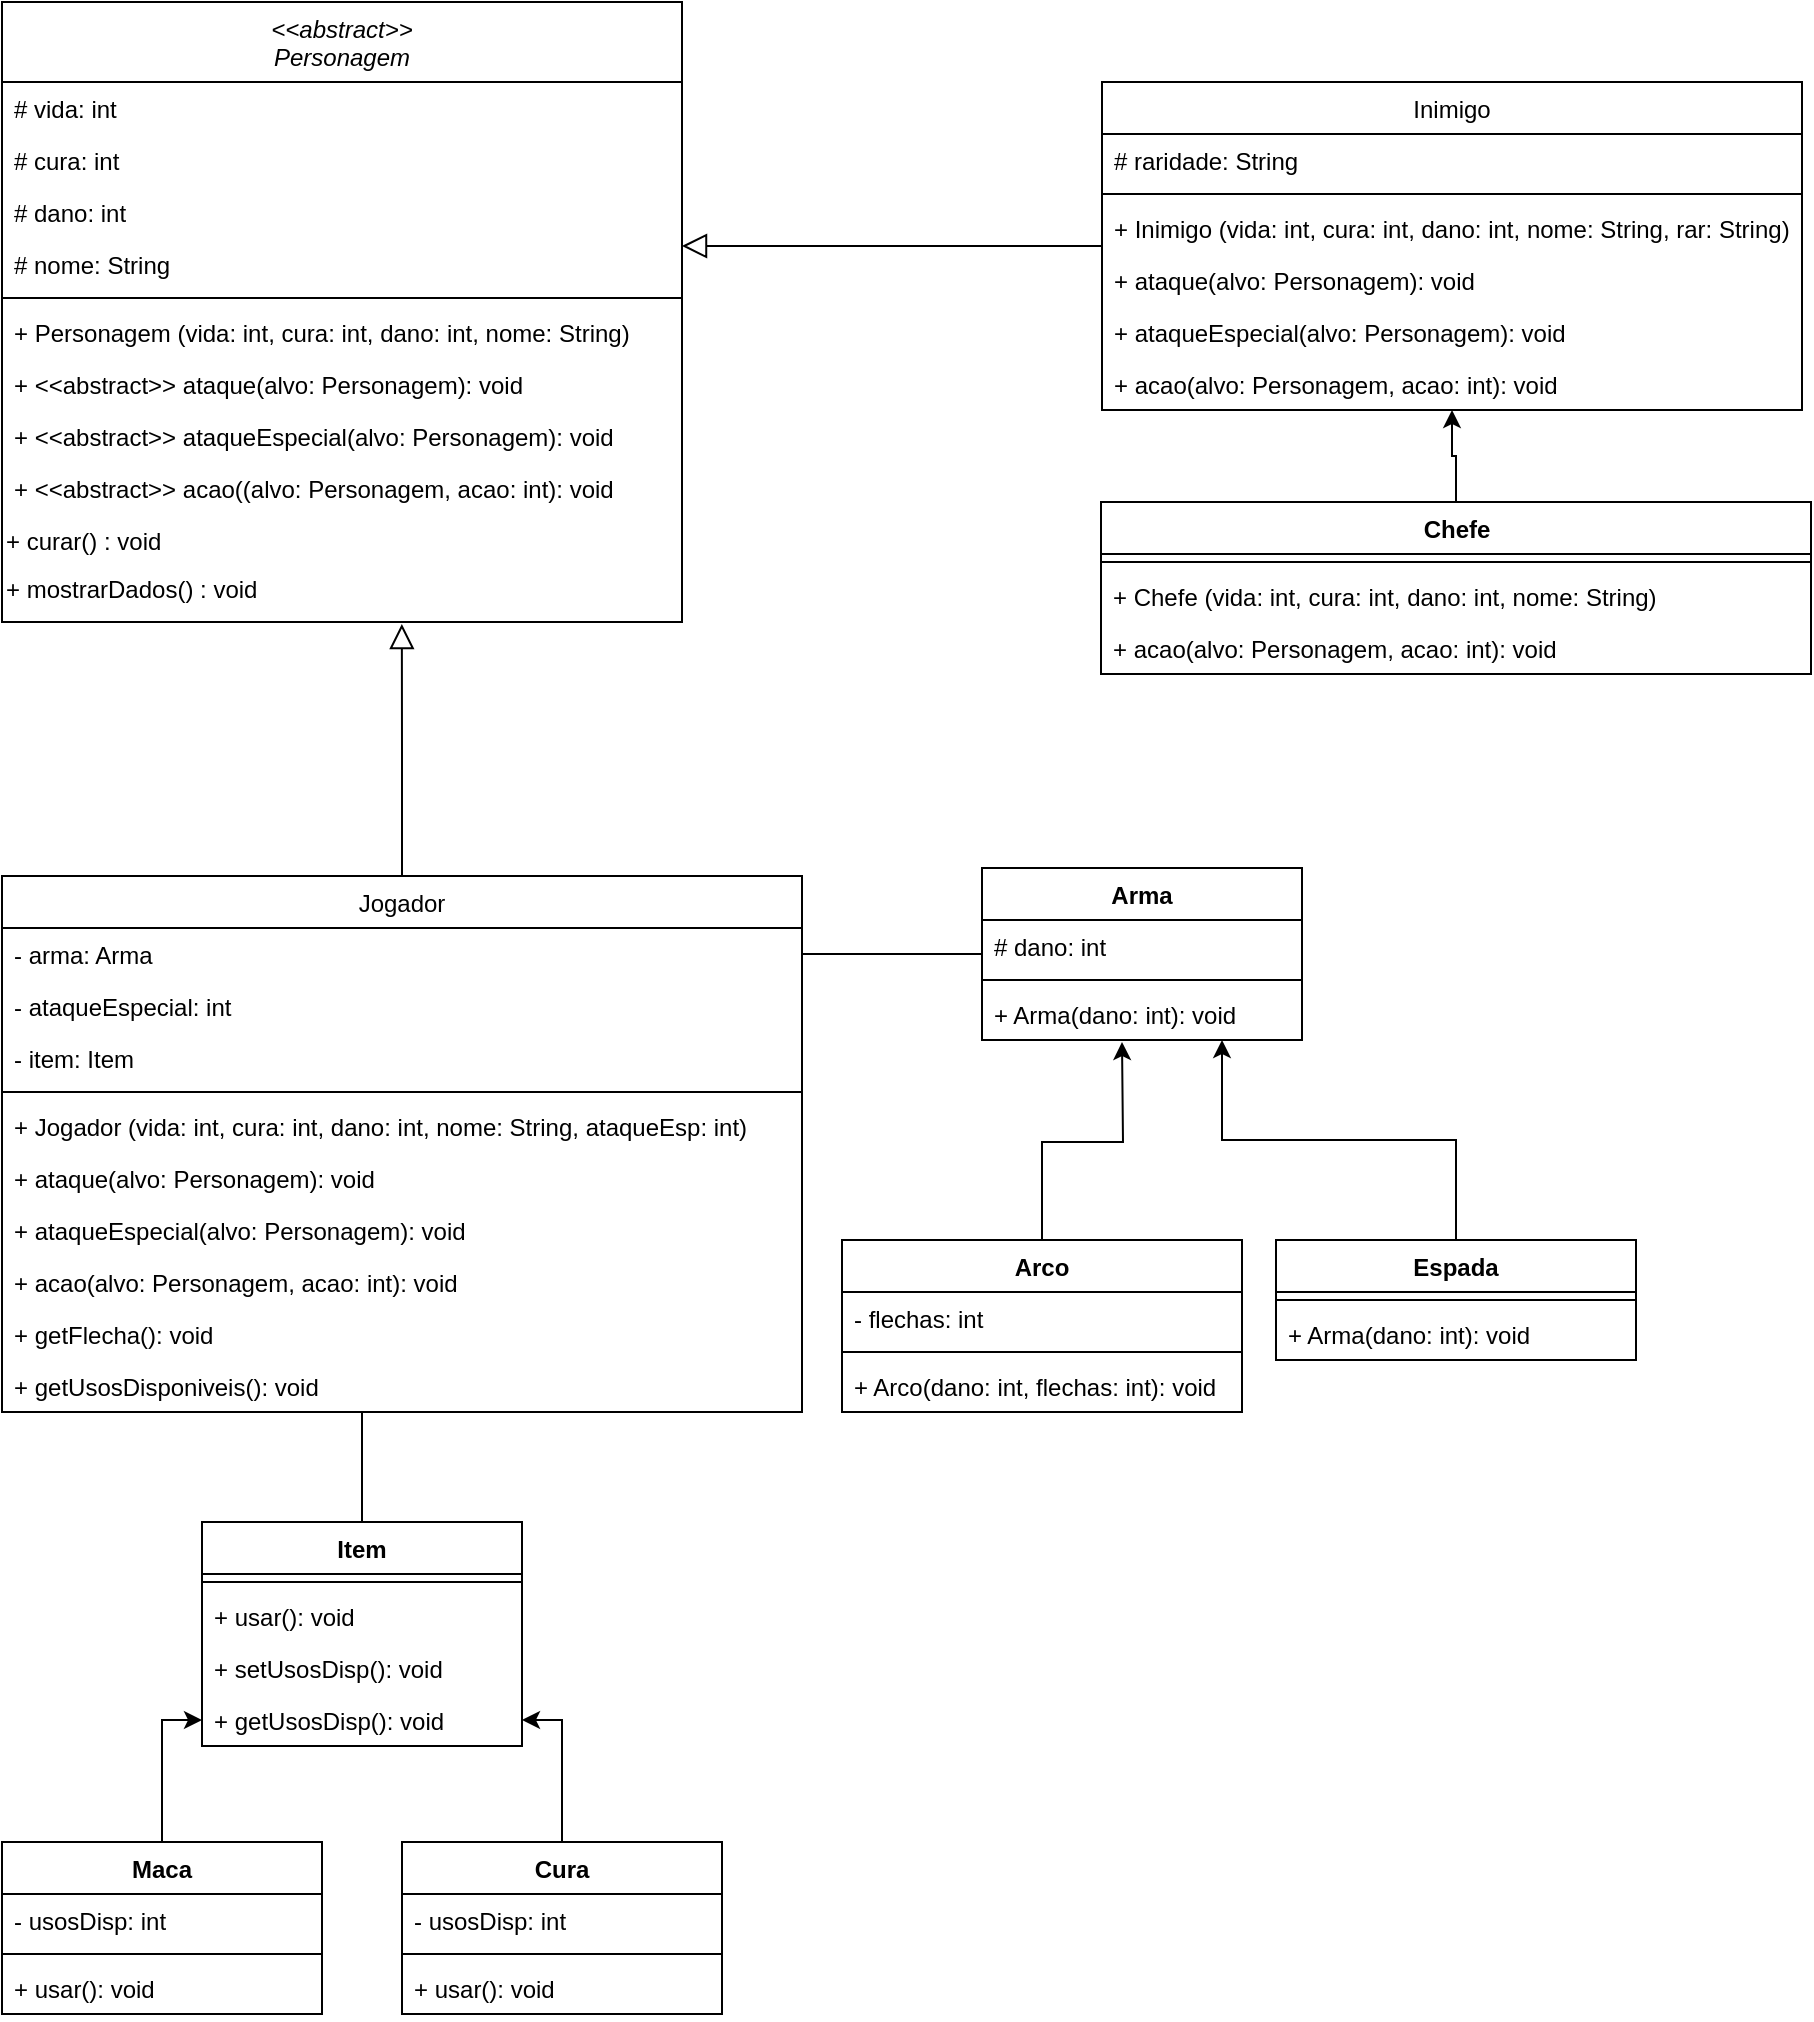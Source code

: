 <mxfile version="24.0.2" type="github">
  <diagram id="C5RBs43oDa-KdzZeNtuy" name="Page-1">
    <mxGraphModel dx="948" dy="558" grid="1" gridSize="10" guides="1" tooltips="1" connect="1" arrows="1" fold="1" page="1" pageScale="1" pageWidth="827" pageHeight="1169" math="0" shadow="0">
      <root>
        <mxCell id="WIyWlLk6GJQsqaUBKTNV-0" />
        <mxCell id="WIyWlLk6GJQsqaUBKTNV-1" parent="WIyWlLk6GJQsqaUBKTNV-0" />
        <mxCell id="zkfFHV4jXpPFQw0GAbJ--0" value="&lt;&lt;abstract&gt;&gt;&#xa;Personagem&#xa;&#xa;" style="swimlane;fontStyle=2;align=center;verticalAlign=top;childLayout=stackLayout;horizontal=1;startSize=40;horizontalStack=0;resizeParent=1;resizeLast=0;collapsible=1;marginBottom=0;rounded=0;shadow=0;strokeWidth=1;" parent="WIyWlLk6GJQsqaUBKTNV-1" vertex="1">
          <mxGeometry x="10" y="10" width="340" height="310" as="geometry">
            <mxRectangle x="230" y="140" width="160" height="26" as="alternateBounds" />
          </mxGeometry>
        </mxCell>
        <mxCell id="zkfFHV4jXpPFQw0GAbJ--2" value="# vida: int" style="text;align=left;verticalAlign=top;spacingLeft=4;spacingRight=4;overflow=hidden;rotatable=0;points=[[0,0.5],[1,0.5]];portConstraint=eastwest;rounded=0;shadow=0;html=0;" parent="zkfFHV4jXpPFQw0GAbJ--0" vertex="1">
          <mxGeometry y="40" width="340" height="26" as="geometry" />
        </mxCell>
        <mxCell id="zkfFHV4jXpPFQw0GAbJ--3" value="# cura: int" style="text;align=left;verticalAlign=top;spacingLeft=4;spacingRight=4;overflow=hidden;rotatable=0;points=[[0,0.5],[1,0.5]];portConstraint=eastwest;rounded=0;shadow=0;html=0;" parent="zkfFHV4jXpPFQw0GAbJ--0" vertex="1">
          <mxGeometry y="66" width="340" height="26" as="geometry" />
        </mxCell>
        <mxCell id="zkfFHV4jXpPFQw0GAbJ--1" value="# dano: int" style="text;align=left;verticalAlign=top;spacingLeft=4;spacingRight=4;overflow=hidden;rotatable=0;points=[[0,0.5],[1,0.5]];portConstraint=eastwest;" parent="zkfFHV4jXpPFQw0GAbJ--0" vertex="1">
          <mxGeometry y="92" width="340" height="26" as="geometry" />
        </mxCell>
        <mxCell id="MPYoZgw_kDqK8S3saHqA-0" value="# nome: String" style="text;align=left;verticalAlign=top;spacingLeft=4;spacingRight=4;overflow=hidden;rotatable=0;points=[[0,0.5],[1,0.5]];portConstraint=eastwest;" parent="zkfFHV4jXpPFQw0GAbJ--0" vertex="1">
          <mxGeometry y="118" width="340" height="26" as="geometry" />
        </mxCell>
        <mxCell id="zkfFHV4jXpPFQw0GAbJ--4" value="" style="line;html=1;strokeWidth=1;align=left;verticalAlign=middle;spacingTop=-1;spacingLeft=3;spacingRight=3;rotatable=0;labelPosition=right;points=[];portConstraint=eastwest;" parent="zkfFHV4jXpPFQw0GAbJ--0" vertex="1">
          <mxGeometry y="144" width="340" height="8" as="geometry" />
        </mxCell>
        <mxCell id="MPYoZgw_kDqK8S3saHqA-1" value="+ Personagem (vida: int, cura: int, dano: int, nome: String)" style="text;align=left;verticalAlign=top;spacingLeft=4;spacingRight=4;overflow=hidden;rotatable=0;points=[[0,0.5],[1,0.5]];portConstraint=eastwest;" parent="zkfFHV4jXpPFQw0GAbJ--0" vertex="1">
          <mxGeometry y="152" width="340" height="26" as="geometry" />
        </mxCell>
        <mxCell id="zkfFHV4jXpPFQw0GAbJ--5" value="+ &lt;&lt;abstract&gt;&gt; ataque(alvo: Personagem): void" style="text;align=left;verticalAlign=top;spacingLeft=4;spacingRight=4;overflow=hidden;rotatable=0;points=[[0,0.5],[1,0.5]];portConstraint=eastwest;" parent="zkfFHV4jXpPFQw0GAbJ--0" vertex="1">
          <mxGeometry y="178" width="340" height="26" as="geometry" />
        </mxCell>
        <mxCell id="MPYoZgw_kDqK8S3saHqA-5" value="+ &lt;&lt;abstract&gt;&gt; ataqueEspecial(alvo: Personagem): void" style="text;align=left;verticalAlign=top;spacingLeft=4;spacingRight=4;overflow=hidden;rotatable=0;points=[[0,0.5],[1,0.5]];portConstraint=eastwest;" parent="zkfFHV4jXpPFQw0GAbJ--0" vertex="1">
          <mxGeometry y="204" width="340" height="26" as="geometry" />
        </mxCell>
        <mxCell id="MPYoZgw_kDqK8S3saHqA-6" value="+ &lt;&lt;abstract&gt;&gt; acao((alvo: Personagem, acao: int): void" style="text;align=left;verticalAlign=top;spacingLeft=4;spacingRight=4;overflow=hidden;rotatable=0;points=[[0,0.5],[1,0.5]];portConstraint=eastwest;" parent="zkfFHV4jXpPFQw0GAbJ--0" vertex="1">
          <mxGeometry y="230" width="340" height="26" as="geometry" />
        </mxCell>
        <mxCell id="MPYoZgw_kDqK8S3saHqA-7" value="+ curar() : void" style="text;whiteSpace=wrap;html=1;" parent="zkfFHV4jXpPFQw0GAbJ--0" vertex="1">
          <mxGeometry y="256" width="340" height="24" as="geometry" />
        </mxCell>
        <mxCell id="MPYoZgw_kDqK8S3saHqA-8" value="+ mostrarDados() : void" style="text;whiteSpace=wrap;html=1;" parent="zkfFHV4jXpPFQw0GAbJ--0" vertex="1">
          <mxGeometry y="280" width="340" height="30" as="geometry" />
        </mxCell>
        <mxCell id="zkfFHV4jXpPFQw0GAbJ--6" value="Jogador" style="swimlane;fontStyle=0;align=center;verticalAlign=top;childLayout=stackLayout;horizontal=1;startSize=26;horizontalStack=0;resizeParent=1;resizeLast=0;collapsible=1;marginBottom=0;rounded=0;shadow=0;strokeWidth=1;" parent="WIyWlLk6GJQsqaUBKTNV-1" vertex="1">
          <mxGeometry x="10" y="447" width="400" height="268" as="geometry">
            <mxRectangle x="130" y="380" width="160" height="26" as="alternateBounds" />
          </mxGeometry>
        </mxCell>
        <mxCell id="zkfFHV4jXpPFQw0GAbJ--8" value="- arma: Arma" style="text;align=left;verticalAlign=top;spacingLeft=4;spacingRight=4;overflow=hidden;rotatable=0;points=[[0,0.5],[1,0.5]];portConstraint=eastwest;rounded=0;shadow=0;html=0;" parent="zkfFHV4jXpPFQw0GAbJ--6" vertex="1">
          <mxGeometry y="26" width="400" height="26" as="geometry" />
        </mxCell>
        <mxCell id="zkfFHV4jXpPFQw0GAbJ--7" value="- ataqueEspecial: int&#xa;" style="text;align=left;verticalAlign=top;spacingLeft=4;spacingRight=4;overflow=hidden;rotatable=0;points=[[0,0.5],[1,0.5]];portConstraint=eastwest;" parent="zkfFHV4jXpPFQw0GAbJ--6" vertex="1">
          <mxGeometry y="52" width="400" height="26" as="geometry" />
        </mxCell>
        <mxCell id="MPYoZgw_kDqK8S3saHqA-9" value="- item: Item&#xa;" style="text;align=left;verticalAlign=top;spacingLeft=4;spacingRight=4;overflow=hidden;rotatable=0;points=[[0,0.5],[1,0.5]];portConstraint=eastwest;" parent="zkfFHV4jXpPFQw0GAbJ--6" vertex="1">
          <mxGeometry y="78" width="400" height="26" as="geometry" />
        </mxCell>
        <mxCell id="zkfFHV4jXpPFQw0GAbJ--9" value="" style="line;html=1;strokeWidth=1;align=left;verticalAlign=middle;spacingTop=-1;spacingLeft=3;spacingRight=3;rotatable=0;labelPosition=right;points=[];portConstraint=eastwest;" parent="zkfFHV4jXpPFQw0GAbJ--6" vertex="1">
          <mxGeometry y="104" width="400" height="8" as="geometry" />
        </mxCell>
        <mxCell id="MPYoZgw_kDqK8S3saHqA-10" value="+ Jogador (vida: int, cura: int, dano: int, nome: String, ataqueEsp: int)" style="text;align=left;verticalAlign=top;spacingLeft=4;spacingRight=4;overflow=hidden;rotatable=0;points=[[0,0.5],[1,0.5]];portConstraint=eastwest;" parent="zkfFHV4jXpPFQw0GAbJ--6" vertex="1">
          <mxGeometry y="112" width="400" height="26" as="geometry" />
        </mxCell>
        <mxCell id="MPYoZgw_kDqK8S3saHqA-13" value="+ ataque(alvo: Personagem): void" style="text;align=left;verticalAlign=top;spacingLeft=4;spacingRight=4;overflow=hidden;rotatable=0;points=[[0,0.5],[1,0.5]];portConstraint=eastwest;" parent="zkfFHV4jXpPFQw0GAbJ--6" vertex="1">
          <mxGeometry y="138" width="400" height="26" as="geometry" />
        </mxCell>
        <mxCell id="MPYoZgw_kDqK8S3saHqA-11" value="+ ataqueEspecial(alvo: Personagem): void" style="text;align=left;verticalAlign=top;spacingLeft=4;spacingRight=4;overflow=hidden;rotatable=0;points=[[0,0.5],[1,0.5]];portConstraint=eastwest;" parent="zkfFHV4jXpPFQw0GAbJ--6" vertex="1">
          <mxGeometry y="164" width="400" height="26" as="geometry" />
        </mxCell>
        <mxCell id="MPYoZgw_kDqK8S3saHqA-12" value="+ acao(alvo: Personagem, acao: int): void" style="text;align=left;verticalAlign=top;spacingLeft=4;spacingRight=4;overflow=hidden;rotatable=0;points=[[0,0.5],[1,0.5]];portConstraint=eastwest;" parent="zkfFHV4jXpPFQw0GAbJ--6" vertex="1">
          <mxGeometry y="190" width="400" height="26" as="geometry" />
        </mxCell>
        <mxCell id="MPYoZgw_kDqK8S3saHqA-14" value="+ getFlecha(): void" style="text;align=left;verticalAlign=top;spacingLeft=4;spacingRight=4;overflow=hidden;rotatable=0;points=[[0,0.5],[1,0.5]];portConstraint=eastwest;" parent="zkfFHV4jXpPFQw0GAbJ--6" vertex="1">
          <mxGeometry y="216" width="400" height="26" as="geometry" />
        </mxCell>
        <mxCell id="MPYoZgw_kDqK8S3saHqA-16" value="+ getUsosDisponiveis(): void" style="text;align=left;verticalAlign=top;spacingLeft=4;spacingRight=4;overflow=hidden;rotatable=0;points=[[0,0.5],[1,0.5]];portConstraint=eastwest;" parent="zkfFHV4jXpPFQw0GAbJ--6" vertex="1">
          <mxGeometry y="242" width="400" height="26" as="geometry" />
        </mxCell>
        <mxCell id="zkfFHV4jXpPFQw0GAbJ--12" value="" style="endArrow=block;endSize=10;endFill=0;shadow=0;strokeWidth=1;rounded=0;edgeStyle=elbowEdgeStyle;elbow=vertical;entryX=0.588;entryY=1.033;entryDx=0;entryDy=0;entryPerimeter=0;" parent="WIyWlLk6GJQsqaUBKTNV-1" source="zkfFHV4jXpPFQw0GAbJ--6" target="MPYoZgw_kDqK8S3saHqA-8" edge="1">
          <mxGeometry width="160" relative="1" as="geometry">
            <mxPoint x="200" y="203" as="sourcePoint" />
            <mxPoint x="200" y="203" as="targetPoint" />
          </mxGeometry>
        </mxCell>
        <mxCell id="zkfFHV4jXpPFQw0GAbJ--13" value="Inimigo" style="swimlane;fontStyle=0;align=center;verticalAlign=top;childLayout=stackLayout;horizontal=1;startSize=26;horizontalStack=0;resizeParent=1;resizeLast=0;collapsible=1;marginBottom=0;rounded=0;shadow=0;strokeWidth=1;" parent="WIyWlLk6GJQsqaUBKTNV-1" vertex="1">
          <mxGeometry x="560" y="50" width="350" height="164" as="geometry">
            <mxRectangle x="340" y="380" width="170" height="26" as="alternateBounds" />
          </mxGeometry>
        </mxCell>
        <mxCell id="ohsEawrJHKI0qfwyRwwG-1" value="# raridade: String" style="text;align=left;verticalAlign=top;spacingLeft=4;spacingRight=4;overflow=hidden;rotatable=0;points=[[0,0.5],[1,0.5]];portConstraint=eastwest;" vertex="1" parent="zkfFHV4jXpPFQw0GAbJ--13">
          <mxGeometry y="26" width="350" height="26" as="geometry" />
        </mxCell>
        <mxCell id="zkfFHV4jXpPFQw0GAbJ--15" value="" style="line;html=1;strokeWidth=1;align=left;verticalAlign=middle;spacingTop=-1;spacingLeft=3;spacingRight=3;rotatable=0;labelPosition=right;points=[];portConstraint=eastwest;" parent="zkfFHV4jXpPFQw0GAbJ--13" vertex="1">
          <mxGeometry y="52" width="350" height="8" as="geometry" />
        </mxCell>
        <mxCell id="MPYoZgw_kDqK8S3saHqA-39" value="+ Inimigo (vida: int, cura: int, dano: int, nome: String, rar: String)" style="text;align=left;verticalAlign=top;spacingLeft=4;spacingRight=4;overflow=hidden;rotatable=0;points=[[0,0.5],[1,0.5]];portConstraint=eastwest;" parent="zkfFHV4jXpPFQw0GAbJ--13" vertex="1">
          <mxGeometry y="60" width="350" height="26" as="geometry" />
        </mxCell>
        <mxCell id="MPYoZgw_kDqK8S3saHqA-36" value="+ ataque(alvo: Personagem): void" style="text;align=left;verticalAlign=top;spacingLeft=4;spacingRight=4;overflow=hidden;rotatable=0;points=[[0,0.5],[1,0.5]];portConstraint=eastwest;" parent="zkfFHV4jXpPFQw0GAbJ--13" vertex="1">
          <mxGeometry y="86" width="350" height="26" as="geometry" />
        </mxCell>
        <mxCell id="MPYoZgw_kDqK8S3saHqA-37" value="+ ataqueEspecial(alvo: Personagem): void" style="text;align=left;verticalAlign=top;spacingLeft=4;spacingRight=4;overflow=hidden;rotatable=0;points=[[0,0.5],[1,0.5]];portConstraint=eastwest;" parent="zkfFHV4jXpPFQw0GAbJ--13" vertex="1">
          <mxGeometry y="112" width="350" height="26" as="geometry" />
        </mxCell>
        <mxCell id="MPYoZgw_kDqK8S3saHqA-38" value="+ acao(alvo: Personagem, acao: int): void" style="text;align=left;verticalAlign=top;spacingLeft=4;spacingRight=4;overflow=hidden;rotatable=0;points=[[0,0.5],[1,0.5]];portConstraint=eastwest;" parent="zkfFHV4jXpPFQw0GAbJ--13" vertex="1">
          <mxGeometry y="138" width="350" height="26" as="geometry" />
        </mxCell>
        <mxCell id="zkfFHV4jXpPFQw0GAbJ--16" value="" style="endArrow=block;endSize=10;endFill=0;shadow=0;strokeWidth=1;rounded=0;edgeStyle=elbowEdgeStyle;elbow=vertical;" parent="WIyWlLk6GJQsqaUBKTNV-1" source="zkfFHV4jXpPFQw0GAbJ--13" target="zkfFHV4jXpPFQw0GAbJ--0" edge="1">
          <mxGeometry width="160" relative="1" as="geometry">
            <mxPoint x="210" y="373" as="sourcePoint" />
            <mxPoint x="310" y="271" as="targetPoint" />
          </mxGeometry>
        </mxCell>
        <mxCell id="MPYoZgw_kDqK8S3saHqA-21" style="rounded=0;orthogonalLoop=1;jettySize=auto;html=1;entryX=1;entryY=0.5;entryDx=0;entryDy=0;strokeColor=default;curved=0;shape=link;width=0;" parent="WIyWlLk6GJQsqaUBKTNV-1" source="MPYoZgw_kDqK8S3saHqA-17" target="zkfFHV4jXpPFQw0GAbJ--8" edge="1">
          <mxGeometry relative="1" as="geometry" />
        </mxCell>
        <mxCell id="MPYoZgw_kDqK8S3saHqA-17" value="Arma" style="swimlane;fontStyle=1;align=center;verticalAlign=top;childLayout=stackLayout;horizontal=1;startSize=26;horizontalStack=0;resizeParent=1;resizeParentMax=0;resizeLast=0;collapsible=1;marginBottom=0;whiteSpace=wrap;html=1;" parent="WIyWlLk6GJQsqaUBKTNV-1" vertex="1">
          <mxGeometry x="500" y="443" width="160" height="86" as="geometry" />
        </mxCell>
        <mxCell id="MPYoZgw_kDqK8S3saHqA-18" value="# dano: int" style="text;strokeColor=none;fillColor=none;align=left;verticalAlign=top;spacingLeft=4;spacingRight=4;overflow=hidden;rotatable=0;points=[[0,0.5],[1,0.5]];portConstraint=eastwest;whiteSpace=wrap;html=1;" parent="MPYoZgw_kDqK8S3saHqA-17" vertex="1">
          <mxGeometry y="26" width="160" height="26" as="geometry" />
        </mxCell>
        <mxCell id="MPYoZgw_kDqK8S3saHqA-19" value="" style="line;strokeWidth=1;fillColor=none;align=left;verticalAlign=middle;spacingTop=-1;spacingLeft=3;spacingRight=3;rotatable=0;labelPosition=right;points=[];portConstraint=eastwest;strokeColor=inherit;" parent="MPYoZgw_kDqK8S3saHqA-17" vertex="1">
          <mxGeometry y="52" width="160" height="8" as="geometry" />
        </mxCell>
        <mxCell id="MPYoZgw_kDqK8S3saHqA-20" value="+ Arma(dano: int): void" style="text;strokeColor=none;fillColor=none;align=left;verticalAlign=top;spacingLeft=4;spacingRight=4;overflow=hidden;rotatable=0;points=[[0,0.5],[1,0.5]];portConstraint=eastwest;whiteSpace=wrap;html=1;" parent="MPYoZgw_kDqK8S3saHqA-17" vertex="1">
          <mxGeometry y="60" width="160" height="26" as="geometry" />
        </mxCell>
        <mxCell id="MPYoZgw_kDqK8S3saHqA-29" style="edgeStyle=orthogonalEdgeStyle;rounded=0;orthogonalLoop=1;jettySize=auto;html=1;exitX=0.5;exitY=0;exitDx=0;exitDy=0;" parent="WIyWlLk6GJQsqaUBKTNV-1" source="MPYoZgw_kDqK8S3saHqA-23" edge="1">
          <mxGeometry relative="1" as="geometry">
            <mxPoint x="570" y="530" as="targetPoint" />
          </mxGeometry>
        </mxCell>
        <mxCell id="MPYoZgw_kDqK8S3saHqA-23" value="Arco" style="swimlane;fontStyle=1;align=center;verticalAlign=top;childLayout=stackLayout;horizontal=1;startSize=26;horizontalStack=0;resizeParent=1;resizeParentMax=0;resizeLast=0;collapsible=1;marginBottom=0;whiteSpace=wrap;html=1;" parent="WIyWlLk6GJQsqaUBKTNV-1" vertex="1">
          <mxGeometry x="430" y="629" width="200" height="86" as="geometry" />
        </mxCell>
        <mxCell id="MPYoZgw_kDqK8S3saHqA-24" value="- flechas: int" style="text;strokeColor=none;fillColor=none;align=left;verticalAlign=top;spacingLeft=4;spacingRight=4;overflow=hidden;rotatable=0;points=[[0,0.5],[1,0.5]];portConstraint=eastwest;whiteSpace=wrap;html=1;" parent="MPYoZgw_kDqK8S3saHqA-23" vertex="1">
          <mxGeometry y="26" width="200" height="26" as="geometry" />
        </mxCell>
        <mxCell id="MPYoZgw_kDqK8S3saHqA-25" value="" style="line;strokeWidth=1;fillColor=none;align=left;verticalAlign=middle;spacingTop=-1;spacingLeft=3;spacingRight=3;rotatable=0;labelPosition=right;points=[];portConstraint=eastwest;strokeColor=inherit;" parent="MPYoZgw_kDqK8S3saHqA-23" vertex="1">
          <mxGeometry y="52" width="200" height="8" as="geometry" />
        </mxCell>
        <mxCell id="MPYoZgw_kDqK8S3saHqA-27" value="+ Arco(dano: int, flechas: int): void" style="text;strokeColor=none;fillColor=none;align=left;verticalAlign=top;spacingLeft=4;spacingRight=4;overflow=hidden;rotatable=0;points=[[0,0.5],[1,0.5]];portConstraint=eastwest;whiteSpace=wrap;html=1;" parent="MPYoZgw_kDqK8S3saHqA-23" vertex="1">
          <mxGeometry y="60" width="200" height="26" as="geometry" />
        </mxCell>
        <mxCell id="MPYoZgw_kDqK8S3saHqA-34" style="edgeStyle=orthogonalEdgeStyle;rounded=0;orthogonalLoop=1;jettySize=auto;html=1;entryX=0.75;entryY=1;entryDx=0;entryDy=0;" parent="WIyWlLk6GJQsqaUBKTNV-1" source="MPYoZgw_kDqK8S3saHqA-30" target="MPYoZgw_kDqK8S3saHqA-17" edge="1">
          <mxGeometry relative="1" as="geometry" />
        </mxCell>
        <mxCell id="MPYoZgw_kDqK8S3saHqA-30" value="Espada" style="swimlane;fontStyle=1;align=center;verticalAlign=top;childLayout=stackLayout;horizontal=1;startSize=26;horizontalStack=0;resizeParent=1;resizeParentMax=0;resizeLast=0;collapsible=1;marginBottom=0;whiteSpace=wrap;html=1;" parent="WIyWlLk6GJQsqaUBKTNV-1" vertex="1">
          <mxGeometry x="647" y="629" width="180" height="60" as="geometry" />
        </mxCell>
        <mxCell id="MPYoZgw_kDqK8S3saHqA-32" value="" style="line;strokeWidth=1;fillColor=none;align=left;verticalAlign=middle;spacingTop=-1;spacingLeft=3;spacingRight=3;rotatable=0;labelPosition=right;points=[];portConstraint=eastwest;strokeColor=inherit;" parent="MPYoZgw_kDqK8S3saHqA-30" vertex="1">
          <mxGeometry y="26" width="180" height="8" as="geometry" />
        </mxCell>
        <mxCell id="MPYoZgw_kDqK8S3saHqA-33" value="+ Arma(dano: int): void" style="text;strokeColor=none;fillColor=none;align=left;verticalAlign=top;spacingLeft=4;spacingRight=4;overflow=hidden;rotatable=0;points=[[0,0.5],[1,0.5]];portConstraint=eastwest;whiteSpace=wrap;html=1;" parent="MPYoZgw_kDqK8S3saHqA-30" vertex="1">
          <mxGeometry y="34" width="180" height="26" as="geometry" />
        </mxCell>
        <mxCell id="MPYoZgw_kDqK8S3saHqA-45" style="edgeStyle=orthogonalEdgeStyle;rounded=0;orthogonalLoop=1;jettySize=auto;html=1;entryX=0.5;entryY=1;entryDx=0;entryDy=0;" parent="WIyWlLk6GJQsqaUBKTNV-1" source="MPYoZgw_kDqK8S3saHqA-40" target="zkfFHV4jXpPFQw0GAbJ--13" edge="1">
          <mxGeometry relative="1" as="geometry" />
        </mxCell>
        <mxCell id="MPYoZgw_kDqK8S3saHqA-40" value="Chefe" style="swimlane;fontStyle=1;align=center;verticalAlign=top;childLayout=stackLayout;horizontal=1;startSize=26;horizontalStack=0;resizeParent=1;resizeParentMax=0;resizeLast=0;collapsible=1;marginBottom=0;whiteSpace=wrap;html=1;" parent="WIyWlLk6GJQsqaUBKTNV-1" vertex="1">
          <mxGeometry x="559.5" y="260" width="355" height="86" as="geometry" />
        </mxCell>
        <mxCell id="MPYoZgw_kDqK8S3saHqA-42" value="" style="line;strokeWidth=1;fillColor=none;align=left;verticalAlign=middle;spacingTop=-1;spacingLeft=3;spacingRight=3;rotatable=0;labelPosition=right;points=[];portConstraint=eastwest;strokeColor=inherit;" parent="MPYoZgw_kDqK8S3saHqA-40" vertex="1">
          <mxGeometry y="26" width="355" height="8" as="geometry" />
        </mxCell>
        <mxCell id="ohsEawrJHKI0qfwyRwwG-2" value="+ Chefe (vida: int, cura: int, dano: int, nome: String)" style="text;align=left;verticalAlign=top;spacingLeft=4;spacingRight=4;overflow=hidden;rotatable=0;points=[[0,0.5],[1,0.5]];portConstraint=eastwest;" vertex="1" parent="MPYoZgw_kDqK8S3saHqA-40">
          <mxGeometry y="34" width="355" height="26" as="geometry" />
        </mxCell>
        <mxCell id="MPYoZgw_kDqK8S3saHqA-44" value="+ acao(alvo: Personagem, acao: int): void" style="text;align=left;verticalAlign=top;spacingLeft=4;spacingRight=4;overflow=hidden;rotatable=0;points=[[0,0.5],[1,0.5]];portConstraint=eastwest;" parent="MPYoZgw_kDqK8S3saHqA-40" vertex="1">
          <mxGeometry y="60" width="355" height="26" as="geometry" />
        </mxCell>
        <mxCell id="MPYoZgw_kDqK8S3saHqA-46" value="Item" style="swimlane;fontStyle=1;align=center;verticalAlign=top;childLayout=stackLayout;horizontal=1;startSize=26;horizontalStack=0;resizeParent=1;resizeParentMax=0;resizeLast=0;collapsible=1;marginBottom=0;whiteSpace=wrap;html=1;" parent="WIyWlLk6GJQsqaUBKTNV-1" vertex="1">
          <mxGeometry x="110" y="770" width="160" height="112" as="geometry" />
        </mxCell>
        <mxCell id="MPYoZgw_kDqK8S3saHqA-48" value="" style="line;strokeWidth=1;fillColor=none;align=left;verticalAlign=middle;spacingTop=-1;spacingLeft=3;spacingRight=3;rotatable=0;labelPosition=right;points=[];portConstraint=eastwest;strokeColor=inherit;" parent="MPYoZgw_kDqK8S3saHqA-46" vertex="1">
          <mxGeometry y="26" width="160" height="8" as="geometry" />
        </mxCell>
        <mxCell id="MPYoZgw_kDqK8S3saHqA-59" value="+ usar(): void" style="text;strokeColor=none;fillColor=none;align=left;verticalAlign=top;spacingLeft=4;spacingRight=4;overflow=hidden;rotatable=0;points=[[0,0.5],[1,0.5]];portConstraint=eastwest;whiteSpace=wrap;html=1;" parent="MPYoZgw_kDqK8S3saHqA-46" vertex="1">
          <mxGeometry y="34" width="160" height="26" as="geometry" />
        </mxCell>
        <mxCell id="MPYoZgw_kDqK8S3saHqA-60" value="+ setUsosDisp(): void" style="text;strokeColor=none;fillColor=none;align=left;verticalAlign=top;spacingLeft=4;spacingRight=4;overflow=hidden;rotatable=0;points=[[0,0.5],[1,0.5]];portConstraint=eastwest;whiteSpace=wrap;html=1;" parent="MPYoZgw_kDqK8S3saHqA-46" vertex="1">
          <mxGeometry y="60" width="160" height="26" as="geometry" />
        </mxCell>
        <mxCell id="MPYoZgw_kDqK8S3saHqA-49" value="+ getUsosDisp(): void" style="text;strokeColor=none;fillColor=none;align=left;verticalAlign=top;spacingLeft=4;spacingRight=4;overflow=hidden;rotatable=0;points=[[0,0.5],[1,0.5]];portConstraint=eastwest;whiteSpace=wrap;html=1;" parent="MPYoZgw_kDqK8S3saHqA-46" vertex="1">
          <mxGeometry y="86" width="160" height="26" as="geometry" />
        </mxCell>
        <mxCell id="MPYoZgw_kDqK8S3saHqA-50" style="edgeStyle=orthogonalEdgeStyle;rounded=0;orthogonalLoop=1;jettySize=auto;html=1;entryX=0.45;entryY=1;entryDx=0;entryDy=0;entryPerimeter=0;shape=link;width=0;" parent="WIyWlLk6GJQsqaUBKTNV-1" source="MPYoZgw_kDqK8S3saHqA-46" target="MPYoZgw_kDqK8S3saHqA-16" edge="1">
          <mxGeometry relative="1" as="geometry" />
        </mxCell>
        <mxCell id="MPYoZgw_kDqK8S3saHqA-57" value="" style="edgeStyle=orthogonalEdgeStyle;rounded=0;orthogonalLoop=1;jettySize=auto;html=1;" parent="WIyWlLk6GJQsqaUBKTNV-1" source="MPYoZgw_kDqK8S3saHqA-51" target="MPYoZgw_kDqK8S3saHqA-49" edge="1">
          <mxGeometry relative="1" as="geometry" />
        </mxCell>
        <mxCell id="MPYoZgw_kDqK8S3saHqA-51" value="Maca" style="swimlane;fontStyle=1;align=center;verticalAlign=top;childLayout=stackLayout;horizontal=1;startSize=26;horizontalStack=0;resizeParent=1;resizeParentMax=0;resizeLast=0;collapsible=1;marginBottom=0;whiteSpace=wrap;html=1;" parent="WIyWlLk6GJQsqaUBKTNV-1" vertex="1">
          <mxGeometry x="10" y="930" width="160" height="86" as="geometry" />
        </mxCell>
        <mxCell id="MPYoZgw_kDqK8S3saHqA-62" value="- usosDisp: int" style="text;strokeColor=none;fillColor=none;align=left;verticalAlign=top;spacingLeft=4;spacingRight=4;overflow=hidden;rotatable=0;points=[[0,0.5],[1,0.5]];portConstraint=eastwest;whiteSpace=wrap;html=1;" parent="MPYoZgw_kDqK8S3saHqA-51" vertex="1">
          <mxGeometry y="26" width="160" height="26" as="geometry" />
        </mxCell>
        <mxCell id="MPYoZgw_kDqK8S3saHqA-52" value="" style="line;strokeWidth=1;fillColor=none;align=left;verticalAlign=middle;spacingTop=-1;spacingLeft=3;spacingRight=3;rotatable=0;labelPosition=right;points=[];portConstraint=eastwest;strokeColor=inherit;" parent="MPYoZgw_kDqK8S3saHqA-51" vertex="1">
          <mxGeometry y="52" width="160" height="8" as="geometry" />
        </mxCell>
        <mxCell id="MPYoZgw_kDqK8S3saHqA-53" value="+ usar(): void" style="text;strokeColor=none;fillColor=none;align=left;verticalAlign=top;spacingLeft=4;spacingRight=4;overflow=hidden;rotatable=0;points=[[0,0.5],[1,0.5]];portConstraint=eastwest;whiteSpace=wrap;html=1;" parent="MPYoZgw_kDqK8S3saHqA-51" vertex="1">
          <mxGeometry y="60" width="160" height="26" as="geometry" />
        </mxCell>
        <mxCell id="MPYoZgw_kDqK8S3saHqA-58" value="" style="edgeStyle=orthogonalEdgeStyle;rounded=0;orthogonalLoop=1;jettySize=auto;html=1;" parent="WIyWlLk6GJQsqaUBKTNV-1" source="MPYoZgw_kDqK8S3saHqA-54" target="MPYoZgw_kDqK8S3saHqA-49" edge="1">
          <mxGeometry relative="1" as="geometry" />
        </mxCell>
        <mxCell id="MPYoZgw_kDqK8S3saHqA-54" value="Cura" style="swimlane;fontStyle=1;align=center;verticalAlign=top;childLayout=stackLayout;horizontal=1;startSize=26;horizontalStack=0;resizeParent=1;resizeParentMax=0;resizeLast=0;collapsible=1;marginBottom=0;whiteSpace=wrap;html=1;" parent="WIyWlLk6GJQsqaUBKTNV-1" vertex="1">
          <mxGeometry x="210" y="930" width="160" height="86" as="geometry" />
        </mxCell>
        <mxCell id="MPYoZgw_kDqK8S3saHqA-63" value="- usosDisp: int" style="text;strokeColor=none;fillColor=none;align=left;verticalAlign=top;spacingLeft=4;spacingRight=4;overflow=hidden;rotatable=0;points=[[0,0.5],[1,0.5]];portConstraint=eastwest;whiteSpace=wrap;html=1;" parent="MPYoZgw_kDqK8S3saHqA-54" vertex="1">
          <mxGeometry y="26" width="160" height="26" as="geometry" />
        </mxCell>
        <mxCell id="MPYoZgw_kDqK8S3saHqA-55" value="" style="line;strokeWidth=1;fillColor=none;align=left;verticalAlign=middle;spacingTop=-1;spacingLeft=3;spacingRight=3;rotatable=0;labelPosition=right;points=[];portConstraint=eastwest;strokeColor=inherit;" parent="MPYoZgw_kDqK8S3saHqA-54" vertex="1">
          <mxGeometry y="52" width="160" height="8" as="geometry" />
        </mxCell>
        <mxCell id="MPYoZgw_kDqK8S3saHqA-56" value="+ usar(): void" style="text;strokeColor=none;fillColor=none;align=left;verticalAlign=top;spacingLeft=4;spacingRight=4;overflow=hidden;rotatable=0;points=[[0,0.5],[1,0.5]];portConstraint=eastwest;whiteSpace=wrap;html=1;" parent="MPYoZgw_kDqK8S3saHqA-54" vertex="1">
          <mxGeometry y="60" width="160" height="26" as="geometry" />
        </mxCell>
      </root>
    </mxGraphModel>
  </diagram>
</mxfile>
